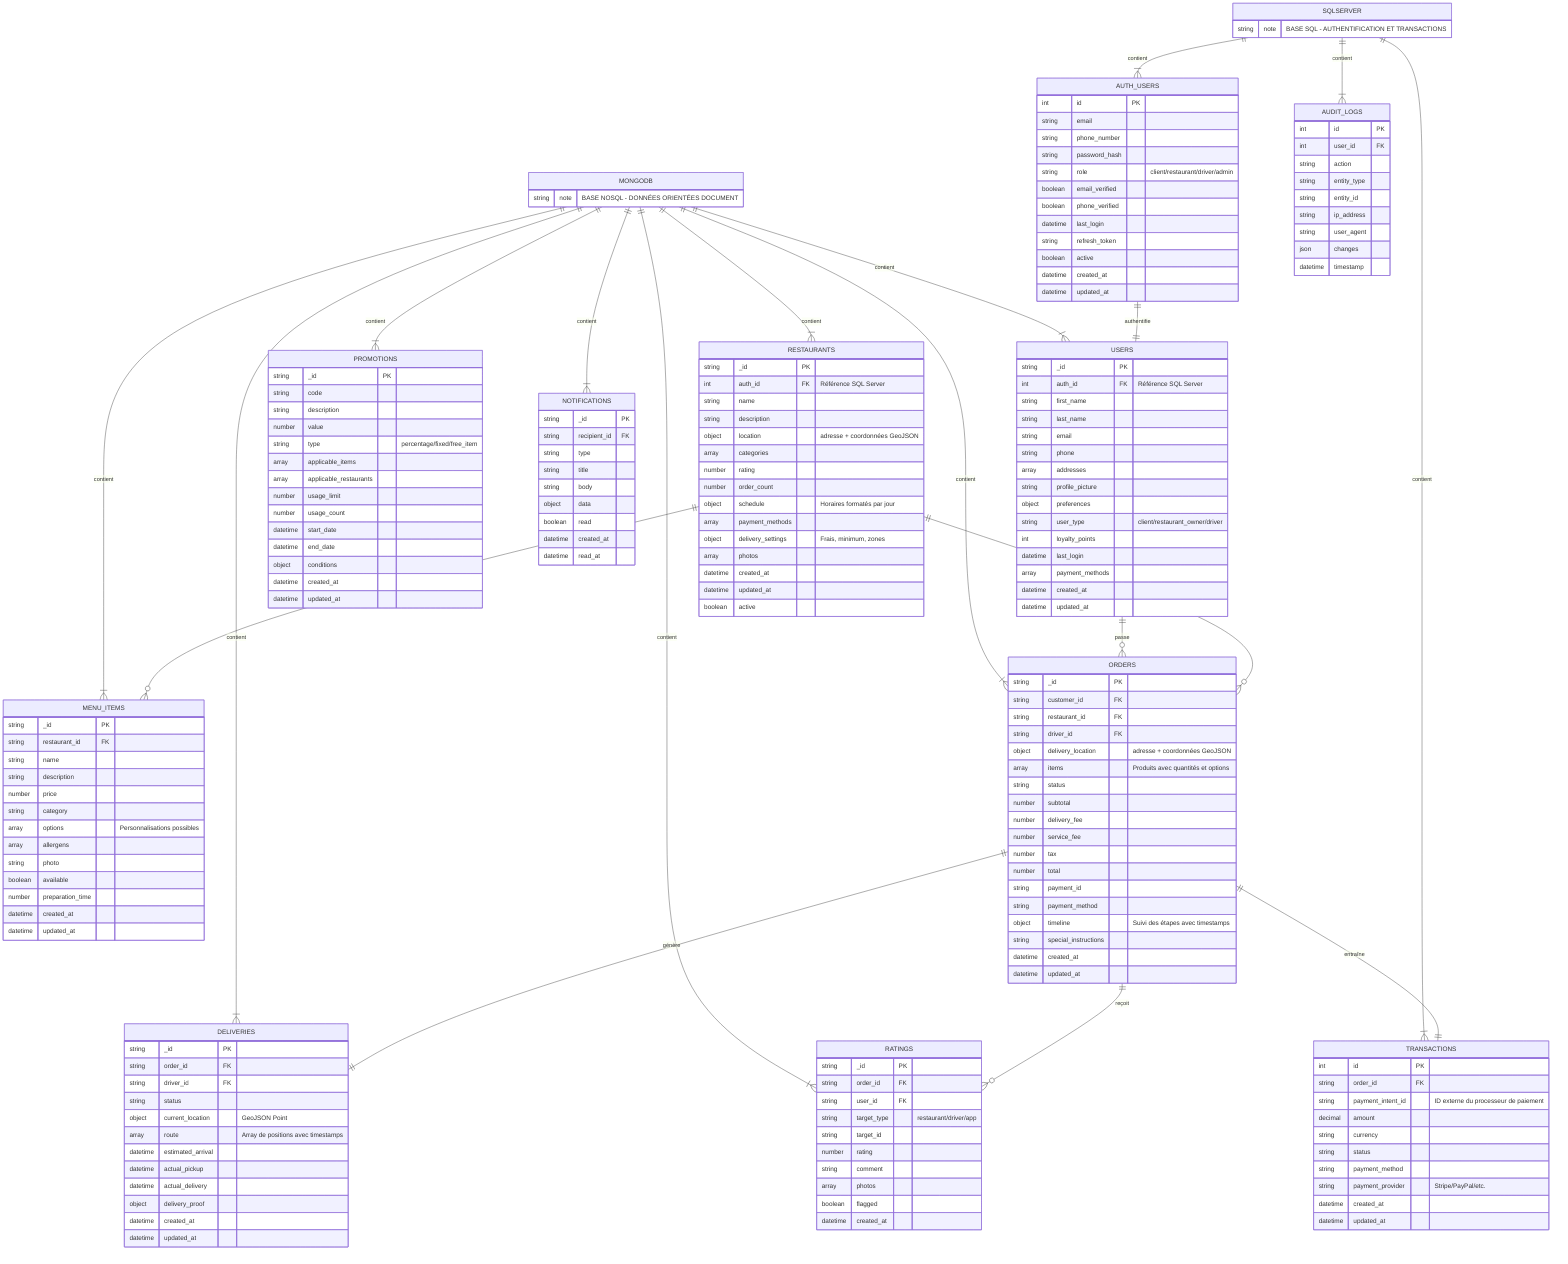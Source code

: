 erDiagram
    %% MONGODB (NoSQL) - Optimisé pour les bonnes pratiques
    MONGODB {
        string note "BASE NOSQL - DONNÉES ORIENTÉES DOCUMENT"
    }
    
    USERS {
        string _id PK
        int auth_id FK "Référence SQL Server"
        string first_name
        string last_name
        string email
        string phone
        array addresses
        string profile_picture
        object preferences
        string user_type "client/restaurant_owner/driver"
        int loyalty_points
        datetime last_login
        array payment_methods
        datetime created_at
        datetime updated_at
    }
    
    RESTAURANTS {
        string _id PK
        int auth_id FK "Référence SQL Server"
        string name
        string description
        object location "adresse + coordonnées GeoJSON"
        array categories
        number rating
        number order_count
        object schedule "Horaires formatés par jour"
        array payment_methods
        object delivery_settings "Frais, minimum, zones"
        array photos
        datetime created_at
        datetime updated_at
        boolean active
    }
    
    MENU_ITEMS {
        string _id PK
        string restaurant_id FK
        string name
        string description
        number price
        string category
        array options "Personnalisations possibles"
        array allergens
        string photo
        boolean available
        number preparation_time
        datetime created_at
        datetime updated_at
    }
    
    ORDERS {
        string _id PK
        string customer_id FK
        string restaurant_id FK
        string driver_id FK
        object delivery_location "adresse + coordonnées GeoJSON"
        array items "Produits avec quantités et options"
        string status
        number subtotal
        number delivery_fee
        number service_fee
        number tax
        number total
        string payment_id
        string payment_method
        object timeline "Suivi des étapes avec timestamps"
        string special_instructions
        datetime created_at
        datetime updated_at
    }
    
    DELIVERIES {
        string _id PK
        string order_id FK
        string driver_id FK
        string status
        object current_location "GeoJSON Point"
        array route "Array de positions avec timestamps"
        datetime estimated_arrival
        datetime actual_pickup
        datetime actual_delivery
        object delivery_proof
        datetime created_at
        datetime updated_at
    }
    
    RATINGS {
        string _id PK
        string order_id FK
        string user_id FK
        string target_type "restaurant/driver/app"
        string target_id
        number rating
        string comment
        array photos
        boolean flagged
        datetime created_at
    }
    
    PROMOTIONS {
        string _id PK
        string code
        string description
        number value
        string type "percentage/fixed/free_item"
        array applicable_items
        array applicable_restaurants
        number usage_limit
        number usage_count
        datetime start_date
        datetime end_date
        object conditions
        datetime created_at
        datetime updated_at
    }
    
    NOTIFICATIONS {
        string _id PK
        string recipient_id FK
        string type
        string title
        string body
        object data
        boolean read
        datetime created_at
        datetime read_at
    }
    
    %% SQL SERVER (Relationnel) - Optimisé pour les bonnes pratiques
    SQLSERVER {
        string note "BASE SQL - AUTHENTIFICATION ET TRANSACTIONS"
    }
    
    AUTH_USERS {
        int id PK
        string email
        string phone_number
        string password_hash
        string role "client/restaurant/driver/admin"
        boolean email_verified
        boolean phone_verified
        datetime last_login
        string refresh_token
        boolean active
        datetime created_at
        datetime updated_at
    }
    
    TRANSACTIONS {
        int id PK
        string order_id FK
        string payment_intent_id "ID externe du processeur de paiement"
        decimal amount
        string currency
        string status
        string payment_method
        string payment_provider "Stripe/PayPal/etc."
        datetime created_at
        datetime updated_at
    }
    
    AUDIT_LOGS {
        int id PK
        int user_id FK
        string action
        string entity_type
        string entity_id
        string ip_address
        string user_agent
        json changes
        datetime timestamp
    }
    
    %% Relations principales
    MONGODB ||--|{ USERS : contient
    MONGODB ||--|{ RESTAURANTS : contient
    MONGODB ||--|{ MENU_ITEMS : contient
    MONGODB ||--|{ ORDERS : contient
    MONGODB ||--|{ DELIVERIES : contient
    MONGODB ||--|{ RATINGS : contient
    MONGODB ||--|{ PROMOTIONS : contient
    MONGODB ||--|{ NOTIFICATIONS : contient
    
    SQLSERVER ||--|{ AUTH_USERS : contient
    SQLSERVER ||--|{ TRANSACTIONS : contient
    SQLSERVER ||--|{ AUDIT_LOGS : contient

    %% Relations entre les entités
    AUTH_USERS ||--|| USERS : authentifie
    RESTAURANTS ||--o{ MENU_ITEMS : propose
    USERS ||--o{ ORDERS : passe
    RESTAURANTS ||--o{ ORDERS : reçoit
    ORDERS ||--|| DELIVERIES : génère
    ORDERS ||--o{ RATINGS : reçoit
    ORDERS ||--|| TRANSACTIONS : entraîne
